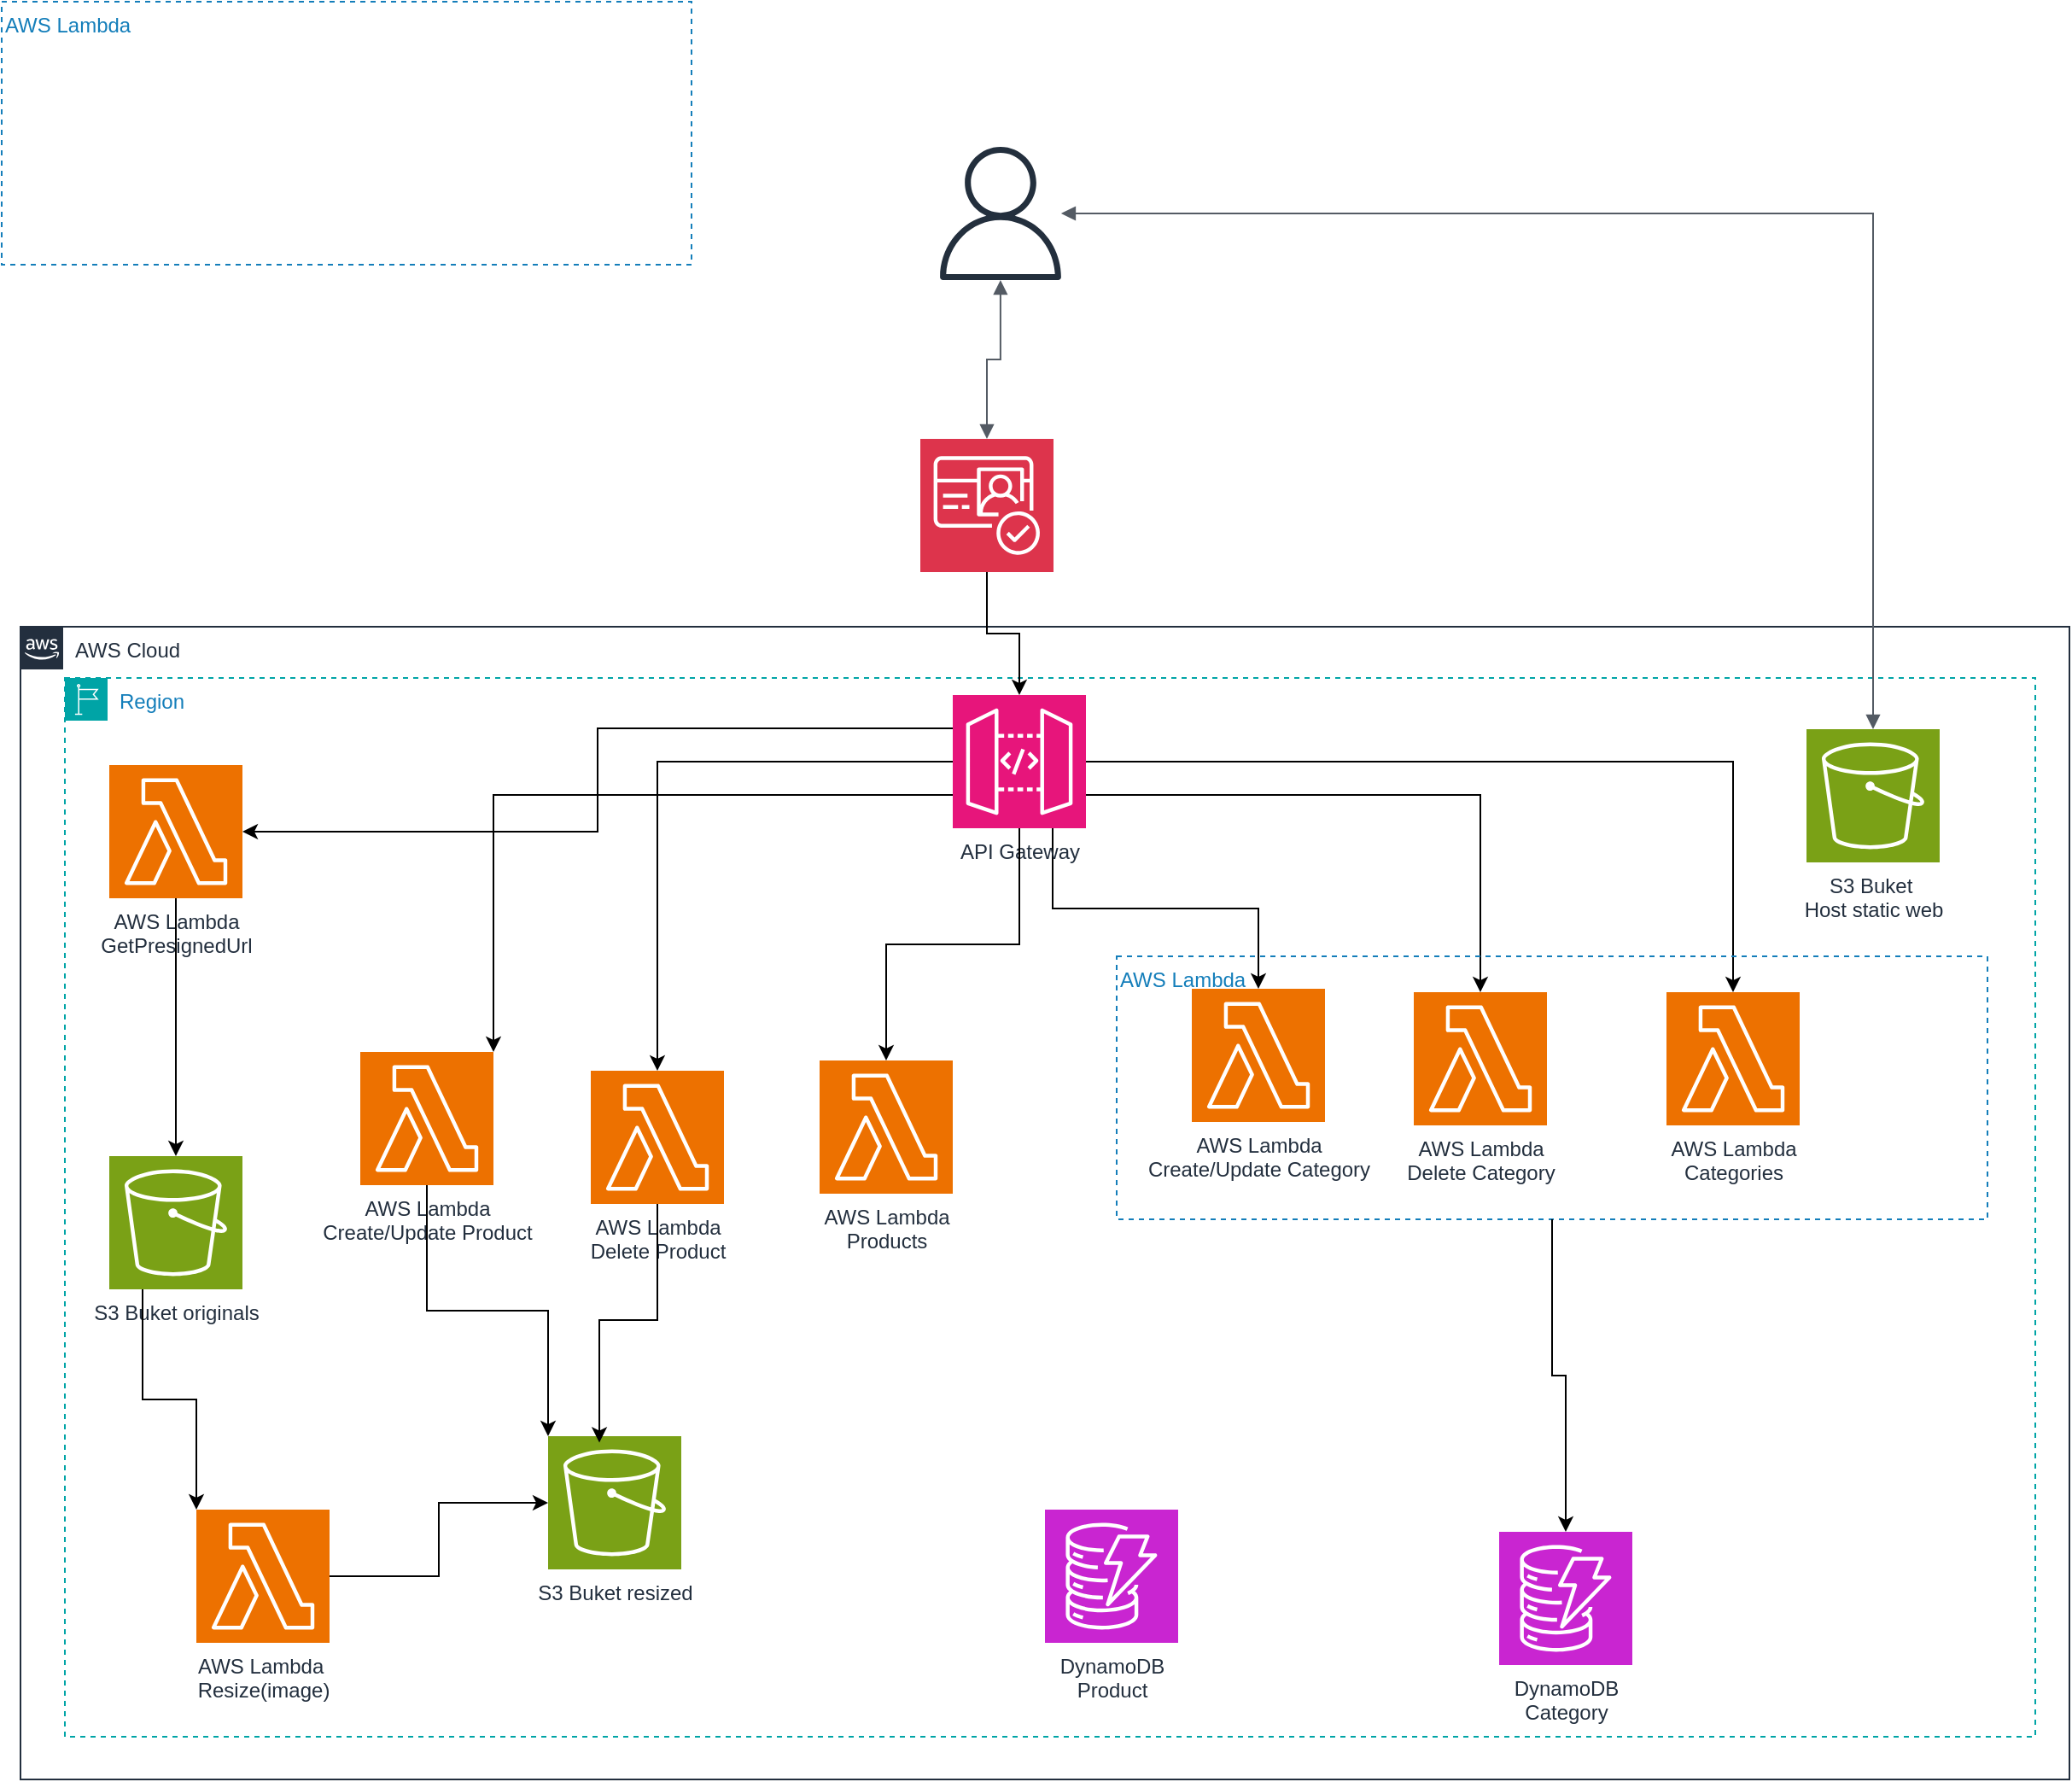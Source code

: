 <mxfile version="27.1.6">
  <diagram id="Ht1M8jgEwFfnCIfOTk4-" name="Page-1">
    <mxGraphModel dx="3351" dy="1990" grid="0" gridSize="10" guides="1" tooltips="1" connect="1" arrows="1" fold="1" page="1" pageScale="1" pageWidth="1169" pageHeight="827" math="0" shadow="0">
      <root>
        <mxCell id="0" />
        <mxCell id="1" parent="0" />
        <mxCell id="UEzPUAAOIrF-is8g5C7q-74" value="AWS Cloud" style="points=[[0,0],[0.25,0],[0.5,0],[0.75,0],[1,0],[1,0.25],[1,0.5],[1,0.75],[1,1],[0.75,1],[0.5,1],[0.25,1],[0,1],[0,0.75],[0,0.5],[0,0.25]];outlineConnect=0;gradientColor=none;html=1;whiteSpace=wrap;fontSize=12;fontStyle=0;shape=mxgraph.aws4.group;grIcon=mxgraph.aws4.group_aws_cloud_alt;strokeColor=#232F3E;fillColor=none;verticalAlign=top;align=left;spacingLeft=30;fontColor=#232F3E;dashed=0;labelBackgroundColor=#ffffff;container=1;pointerEvents=0;collapsible=0;recursiveResize=0;" parent="1" vertex="1">
          <mxGeometry x="-16" y="60" width="1200" height="675" as="geometry" />
        </mxCell>
        <mxCell id="sMOIWIAmx2zqGOon0Dsb-1" value="Region" style="points=[[0,0],[0.25,0],[0.5,0],[0.75,0],[1,0],[1,0.25],[1,0.5],[1,0.75],[1,1],[0.75,1],[0.5,1],[0.25,1],[0,1],[0,0.75],[0,0.5],[0,0.25]];outlineConnect=0;gradientColor=none;html=1;whiteSpace=wrap;fontSize=12;fontStyle=0;container=1;pointerEvents=0;collapsible=0;recursiveResize=0;shape=mxgraph.aws4.group;grIcon=mxgraph.aws4.group_region;strokeColor=#00A4A6;fillColor=none;verticalAlign=top;align=left;spacingLeft=30;fontColor=#147EBA;dashed=1;" parent="UEzPUAAOIrF-is8g5C7q-74" vertex="1">
          <mxGeometry x="26" y="30" width="1154" height="620" as="geometry" />
        </mxCell>
        <mxCell id="w7kNMi_7EBvpGbnXu8PO-5" style="edgeStyle=orthogonalEdgeStyle;rounded=0;orthogonalLoop=1;jettySize=auto;html=1;exitX=0.75;exitY=1;exitDx=0;exitDy=0;exitPerimeter=0;" parent="sMOIWIAmx2zqGOon0Dsb-1" source="sMOIWIAmx2zqGOon0Dsb-6" target="w7kNMi_7EBvpGbnXu8PO-4" edge="1">
          <mxGeometry relative="1" as="geometry" />
        </mxCell>
        <mxCell id="w7kNMi_7EBvpGbnXu8PO-6" style="edgeStyle=orthogonalEdgeStyle;rounded=0;orthogonalLoop=1;jettySize=auto;html=1;exitX=1;exitY=0.75;exitDx=0;exitDy=0;exitPerimeter=0;" parent="sMOIWIAmx2zqGOon0Dsb-1" source="sMOIWIAmx2zqGOon0Dsb-6" target="w7kNMi_7EBvpGbnXu8PO-3" edge="1">
          <mxGeometry relative="1" as="geometry" />
        </mxCell>
        <mxCell id="sMOIWIAmx2zqGOon0Dsb-6" value="API Gateway" style="sketch=0;points=[[0,0,0],[0.25,0,0],[0.5,0,0],[0.75,0,0],[1,0,0],[0,1,0],[0.25,1,0],[0.5,1,0],[0.75,1,0],[1,1,0],[0,0.25,0],[0,0.5,0],[0,0.75,0],[1,0.25,0],[1,0.5,0],[1,0.75,0]];outlineConnect=0;fontColor=#232F3E;fillColor=#E7157B;strokeColor=#ffffff;dashed=0;verticalLabelPosition=bottom;verticalAlign=top;align=center;html=1;fontSize=12;fontStyle=0;aspect=fixed;shape=mxgraph.aws4.resourceIcon;resIcon=mxgraph.aws4.api_gateway;" parent="sMOIWIAmx2zqGOon0Dsb-1" vertex="1">
          <mxGeometry x="520" y="10" width="78" height="78" as="geometry" />
        </mxCell>
        <mxCell id="sMOIWIAmx2zqGOon0Dsb-7" value="&amp;nbsp;AWS Lambda&amp;nbsp;&lt;div&gt;Create/Update Product&lt;/div&gt;" style="sketch=0;points=[[0,0,0],[0.25,0,0],[0.5,0,0],[0.75,0,0],[1,0,0],[0,1,0],[0.25,1,0],[0.5,1,0],[0.75,1,0],[1,1,0],[0,0.25,0],[0,0.5,0],[0,0.75,0],[1,0.25,0],[1,0.5,0],[1,0.75,0]];outlineConnect=0;fontColor=#232F3E;fillColor=#ED7100;strokeColor=#ffffff;dashed=0;verticalLabelPosition=bottom;verticalAlign=top;align=center;html=1;fontSize=12;fontStyle=0;aspect=fixed;shape=mxgraph.aws4.resourceIcon;resIcon=mxgraph.aws4.lambda;" parent="sMOIWIAmx2zqGOon0Dsb-1" vertex="1">
          <mxGeometry x="173" y="219" width="78" height="78" as="geometry" />
        </mxCell>
        <mxCell id="sMOIWIAmx2zqGOon0Dsb-11" value="&lt;div&gt;AWS Lambda&lt;/div&gt;Products" style="sketch=0;points=[[0,0,0],[0.25,0,0],[0.5,0,0],[0.75,0,0],[1,0,0],[0,1,0],[0.25,1,0],[0.5,1,0],[0.75,1,0],[1,1,0],[0,0.25,0],[0,0.5,0],[0,0.75,0],[1,0.25,0],[1,0.5,0],[1,0.75,0]];outlineConnect=0;fontColor=#232F3E;fillColor=#ED7100;strokeColor=#ffffff;dashed=0;verticalLabelPosition=bottom;verticalAlign=top;align=center;html=1;fontSize=12;fontStyle=0;aspect=fixed;shape=mxgraph.aws4.resourceIcon;resIcon=mxgraph.aws4.lambda;" parent="sMOIWIAmx2zqGOon0Dsb-1" vertex="1">
          <mxGeometry x="442" y="224" width="78" height="78" as="geometry" />
        </mxCell>
        <mxCell id="sMOIWIAmx2zqGOon0Dsb-12" value="&lt;div&gt;AWS Lambda&lt;/div&gt;Delete Product" style="sketch=0;points=[[0,0,0],[0.25,0,0],[0.5,0,0],[0.75,0,0],[1,0,0],[0,1,0],[0.25,1,0],[0.5,1,0],[0.75,1,0],[1,1,0],[0,0.25,0],[0,0.5,0],[0,0.75,0],[1,0.25,0],[1,0.5,0],[1,0.75,0]];outlineConnect=0;fontColor=#232F3E;fillColor=#ED7100;strokeColor=#ffffff;dashed=0;verticalLabelPosition=bottom;verticalAlign=top;align=center;html=1;fontSize=12;fontStyle=0;aspect=fixed;shape=mxgraph.aws4.resourceIcon;resIcon=mxgraph.aws4.lambda;" parent="sMOIWIAmx2zqGOon0Dsb-1" vertex="1">
          <mxGeometry x="308" y="230" width="78" height="78" as="geometry" />
        </mxCell>
        <mxCell id="sMOIWIAmx2zqGOon0Dsb-15" value="S3 Buket&amp;nbsp;originals" style="sketch=0;points=[[0,0,0],[0.25,0,0],[0.5,0,0],[0.75,0,0],[1,0,0],[0,1,0],[0.25,1,0],[0.5,1,0],[0.75,1,0],[1,1,0],[0,0.25,0],[0,0.5,0],[0,0.75,0],[1,0.25,0],[1,0.5,0],[1,0.75,0]];outlineConnect=0;fontColor=#232F3E;fillColor=#7AA116;strokeColor=#ffffff;dashed=0;verticalLabelPosition=bottom;verticalAlign=top;align=center;html=1;fontSize=12;fontStyle=0;aspect=fixed;shape=mxgraph.aws4.resourceIcon;resIcon=mxgraph.aws4.s3;" parent="sMOIWIAmx2zqGOon0Dsb-1" vertex="1">
          <mxGeometry x="26" y="280" width="78" height="78" as="geometry" />
        </mxCell>
        <mxCell id="sMOIWIAmx2zqGOon0Dsb-16" value="S3 Buket&amp;nbsp;resized" style="sketch=0;points=[[0,0,0],[0.25,0,0],[0.5,0,0],[0.75,0,0],[1,0,0],[0,1,0],[0.25,1,0],[0.5,1,0],[0.75,1,0],[1,1,0],[0,0.25,0],[0,0.5,0],[0,0.75,0],[1,0.25,0],[1,0.5,0],[1,0.75,0]];outlineConnect=0;fontColor=#232F3E;fillColor=#7AA116;strokeColor=#ffffff;dashed=0;verticalLabelPosition=bottom;verticalAlign=top;align=center;html=1;fontSize=12;fontStyle=0;aspect=fixed;shape=mxgraph.aws4.resourceIcon;resIcon=mxgraph.aws4.s3;" parent="sMOIWIAmx2zqGOon0Dsb-1" vertex="1">
          <mxGeometry x="283" y="444" width="78" height="78" as="geometry" />
        </mxCell>
        <mxCell id="sMOIWIAmx2zqGOon0Dsb-26" style="edgeStyle=orthogonalEdgeStyle;rounded=0;orthogonalLoop=1;jettySize=auto;html=1;exitX=1;exitY=0.5;exitDx=0;exitDy=0;exitPerimeter=0;" parent="sMOIWIAmx2zqGOon0Dsb-1" source="sMOIWIAmx2zqGOon0Dsb-17" target="sMOIWIAmx2zqGOon0Dsb-16" edge="1">
          <mxGeometry relative="1" as="geometry" />
        </mxCell>
        <mxCell id="sMOIWIAmx2zqGOon0Dsb-17" value="AWS Lambda&amp;nbsp;&lt;div&gt;Resize(image)&lt;/div&gt;" style="sketch=0;points=[[0,0,0],[0.25,0,0],[0.5,0,0],[0.75,0,0],[1,0,0],[0,1,0],[0.25,1,0],[0.5,1,0],[0.75,1,0],[1,1,0],[0,0.25,0],[0,0.5,0],[0,0.75,0],[1,0.25,0],[1,0.5,0],[1,0.75,0]];outlineConnect=0;fontColor=#232F3E;fillColor=#ED7100;strokeColor=#ffffff;dashed=0;verticalLabelPosition=bottom;verticalAlign=top;align=center;html=1;fontSize=12;fontStyle=0;aspect=fixed;shape=mxgraph.aws4.resourceIcon;resIcon=mxgraph.aws4.lambda;" parent="sMOIWIAmx2zqGOon0Dsb-1" vertex="1">
          <mxGeometry x="77" y="487" width="78" height="78" as="geometry" />
        </mxCell>
        <mxCell id="sMOIWIAmx2zqGOon0Dsb-20" style="edgeStyle=orthogonalEdgeStyle;rounded=0;orthogonalLoop=1;jettySize=auto;html=1;exitX=0;exitY=0.5;exitDx=0;exitDy=0;exitPerimeter=0;entryX=0.5;entryY=0;entryDx=0;entryDy=0;entryPerimeter=0;" parent="sMOIWIAmx2zqGOon0Dsb-1" source="sMOIWIAmx2zqGOon0Dsb-6" target="sMOIWIAmx2zqGOon0Dsb-12" edge="1">
          <mxGeometry relative="1" as="geometry" />
        </mxCell>
        <mxCell id="sMOIWIAmx2zqGOon0Dsb-24" style="edgeStyle=orthogonalEdgeStyle;rounded=0;orthogonalLoop=1;jettySize=auto;html=1;exitX=0.5;exitY=1;exitDx=0;exitDy=0;exitPerimeter=0;entryX=0.385;entryY=0.048;entryDx=0;entryDy=0;entryPerimeter=0;" parent="sMOIWIAmx2zqGOon0Dsb-1" source="sMOIWIAmx2zqGOon0Dsb-12" target="sMOIWIAmx2zqGOon0Dsb-16" edge="1">
          <mxGeometry relative="1" as="geometry" />
        </mxCell>
        <mxCell id="sMOIWIAmx2zqGOon0Dsb-25" style="edgeStyle=orthogonalEdgeStyle;rounded=0;orthogonalLoop=1;jettySize=auto;html=1;exitX=0.5;exitY=1;exitDx=0;exitDy=0;exitPerimeter=0;" parent="sMOIWIAmx2zqGOon0Dsb-1" source="sMOIWIAmx2zqGOon0Dsb-16" target="sMOIWIAmx2zqGOon0Dsb-16" edge="1">
          <mxGeometry relative="1" as="geometry" />
        </mxCell>
        <mxCell id="sMOIWIAmx2zqGOon0Dsb-28" style="edgeStyle=orthogonalEdgeStyle;rounded=0;orthogonalLoop=1;jettySize=auto;html=1;exitX=0.5;exitY=1;exitDx=0;exitDy=0;exitPerimeter=0;entryX=0.5;entryY=0;entryDx=0;entryDy=0;entryPerimeter=0;" parent="sMOIWIAmx2zqGOon0Dsb-1" source="sMOIWIAmx2zqGOon0Dsb-6" target="sMOIWIAmx2zqGOon0Dsb-11" edge="1">
          <mxGeometry relative="1" as="geometry" />
        </mxCell>
        <mxCell id="sMOIWIAmx2zqGOon0Dsb-31" value="DynamoDB&lt;div&gt;Product&lt;/div&gt;" style="sketch=0;points=[[0,0,0],[0.25,0,0],[0.5,0,0],[0.75,0,0],[1,0,0],[0,1,0],[0.25,1,0],[0.5,1,0],[0.75,1,0],[1,1,0],[0,0.25,0],[0,0.5,0],[0,0.75,0],[1,0.25,0],[1,0.5,0],[1,0.75,0]];outlineConnect=0;fontColor=#232F3E;fillColor=#C925D1;strokeColor=#ffffff;dashed=0;verticalLabelPosition=bottom;verticalAlign=top;align=center;html=1;fontSize=12;fontStyle=0;aspect=fixed;shape=mxgraph.aws4.resourceIcon;resIcon=mxgraph.aws4.dynamodb;" parent="sMOIWIAmx2zqGOon0Dsb-1" vertex="1">
          <mxGeometry x="574" y="487" width="78" height="78" as="geometry" />
        </mxCell>
        <mxCell id="sMOIWIAmx2zqGOon0Dsb-32" value="S3 Buket&amp;nbsp;&lt;div&gt;Host static web&lt;/div&gt;" style="sketch=0;points=[[0,0,0],[0.25,0,0],[0.5,0,0],[0.75,0,0],[1,0,0],[0,1,0],[0.25,1,0],[0.5,1,0],[0.75,1,0],[1,1,0],[0,0.25,0],[0,0.5,0],[0,0.75,0],[1,0.25,0],[1,0.5,0],[1,0.75,0]];outlineConnect=0;fontColor=#232F3E;fillColor=#7AA116;strokeColor=#ffffff;dashed=0;verticalLabelPosition=bottom;verticalAlign=top;align=center;html=1;fontSize=12;fontStyle=0;aspect=fixed;shape=mxgraph.aws4.resourceIcon;resIcon=mxgraph.aws4.s3;" parent="sMOIWIAmx2zqGOon0Dsb-1" vertex="1">
          <mxGeometry x="1020" y="30" width="78" height="78" as="geometry" />
        </mxCell>
        <mxCell id="w7kNMi_7EBvpGbnXu8PO-1" value="DynamoDB&lt;div&gt;Category&lt;/div&gt;" style="sketch=0;points=[[0,0,0],[0.25,0,0],[0.5,0,0],[0.75,0,0],[1,0,0],[0,1,0],[0.25,1,0],[0.5,1,0],[0.75,1,0],[1,1,0],[0,0.25,0],[0,0.5,0],[0,0.75,0],[1,0.25,0],[1,0.5,0],[1,0.75,0]];outlineConnect=0;fontColor=#232F3E;fillColor=#C925D1;strokeColor=#ffffff;dashed=0;verticalLabelPosition=bottom;verticalAlign=top;align=center;html=1;fontSize=12;fontStyle=0;aspect=fixed;shape=mxgraph.aws4.resourceIcon;resIcon=mxgraph.aws4.dynamodb;" parent="sMOIWIAmx2zqGOon0Dsb-1" vertex="1">
          <mxGeometry x="840" y="500" width="78" height="78" as="geometry" />
        </mxCell>
        <mxCell id="w7kNMi_7EBvpGbnXu8PO-2" value="&lt;div&gt;AWS Lambda&lt;/div&gt;Categories" style="sketch=0;points=[[0,0,0],[0.25,0,0],[0.5,0,0],[0.75,0,0],[1,0,0],[0,1,0],[0.25,1,0],[0.5,1,0],[0.75,1,0],[1,1,0],[0,0.25,0],[0,0.5,0],[0,0.75,0],[1,0.25,0],[1,0.5,0],[1,0.75,0]];outlineConnect=0;fontColor=#232F3E;fillColor=#ED7100;strokeColor=#ffffff;dashed=0;verticalLabelPosition=bottom;verticalAlign=top;align=center;html=1;fontSize=12;fontStyle=0;aspect=fixed;shape=mxgraph.aws4.resourceIcon;resIcon=mxgraph.aws4.lambda;" parent="sMOIWIAmx2zqGOon0Dsb-1" vertex="1">
          <mxGeometry x="938" y="184" width="78" height="78" as="geometry" />
        </mxCell>
        <mxCell id="w7kNMi_7EBvpGbnXu8PO-3" value="&lt;div&gt;AWS Lambda&lt;/div&gt;Delete Category" style="sketch=0;points=[[0,0,0],[0.25,0,0],[0.5,0,0],[0.75,0,0],[1,0,0],[0,1,0],[0.25,1,0],[0.5,1,0],[0.75,1,0],[1,1,0],[0,0.25,0],[0,0.5,0],[0,0.75,0],[1,0.25,0],[1,0.5,0],[1,0.75,0]];outlineConnect=0;fontColor=#232F3E;fillColor=#ED7100;strokeColor=#ffffff;dashed=0;verticalLabelPosition=bottom;verticalAlign=top;align=center;html=1;fontSize=12;fontStyle=0;aspect=fixed;shape=mxgraph.aws4.resourceIcon;resIcon=mxgraph.aws4.lambda;" parent="sMOIWIAmx2zqGOon0Dsb-1" vertex="1">
          <mxGeometry x="790" y="184" width="78" height="78" as="geometry" />
        </mxCell>
        <mxCell id="w7kNMi_7EBvpGbnXu8PO-4" value="&amp;nbsp;AWS Lambda&amp;nbsp;&lt;div&gt;Create/Update Category&lt;/div&gt;" style="sketch=0;points=[[0,0,0],[0.25,0,0],[0.5,0,0],[0.75,0,0],[1,0,0],[0,1,0],[0.25,1,0],[0.5,1,0],[0.75,1,0],[1,1,0],[0,0.25,0],[0,0.5,0],[0,0.75,0],[1,0.25,0],[1,0.5,0],[1,0.75,0]];outlineConnect=0;fontColor=#232F3E;fillColor=#ED7100;strokeColor=#ffffff;dashed=0;verticalLabelPosition=bottom;verticalAlign=top;align=center;html=1;fontSize=12;fontStyle=0;aspect=fixed;shape=mxgraph.aws4.resourceIcon;resIcon=mxgraph.aws4.lambda;" parent="sMOIWIAmx2zqGOon0Dsb-1" vertex="1">
          <mxGeometry x="660" y="182" width="78" height="78" as="geometry" />
        </mxCell>
        <mxCell id="w7kNMi_7EBvpGbnXu8PO-7" style="edgeStyle=orthogonalEdgeStyle;rounded=0;orthogonalLoop=1;jettySize=auto;html=1;exitX=1;exitY=0.5;exitDx=0;exitDy=0;exitPerimeter=0;entryX=0.5;entryY=0;entryDx=0;entryDy=0;entryPerimeter=0;" parent="sMOIWIAmx2zqGOon0Dsb-1" source="sMOIWIAmx2zqGOon0Dsb-6" target="w7kNMi_7EBvpGbnXu8PO-2" edge="1">
          <mxGeometry relative="1" as="geometry" />
        </mxCell>
        <mxCell id="w7kNMi_7EBvpGbnXu8PO-12" value="&amp;nbsp;AWS Lambda&amp;nbsp;&lt;div&gt;GetPresignedUrl&lt;/div&gt;" style="sketch=0;points=[[0,0,0],[0.25,0,0],[0.5,0,0],[0.75,0,0],[1,0,0],[0,1,0],[0.25,1,0],[0.5,1,0],[0.75,1,0],[1,1,0],[0,0.25,0],[0,0.5,0],[0,0.75,0],[1,0.25,0],[1,0.5,0],[1,0.75,0]];outlineConnect=0;fontColor=#232F3E;fillColor=#ED7100;strokeColor=#ffffff;dashed=0;verticalLabelPosition=bottom;verticalAlign=top;align=center;html=1;fontSize=12;fontStyle=0;aspect=fixed;shape=mxgraph.aws4.resourceIcon;resIcon=mxgraph.aws4.lambda;" parent="sMOIWIAmx2zqGOon0Dsb-1" vertex="1">
          <mxGeometry x="26" y="51" width="78" height="78" as="geometry" />
        </mxCell>
        <mxCell id="w7kNMi_7EBvpGbnXu8PO-15" style="edgeStyle=orthogonalEdgeStyle;rounded=0;orthogonalLoop=1;jettySize=auto;html=1;exitX=0;exitY=0.25;exitDx=0;exitDy=0;exitPerimeter=0;entryX=1;entryY=0.5;entryDx=0;entryDy=0;entryPerimeter=0;" parent="sMOIWIAmx2zqGOon0Dsb-1" source="sMOIWIAmx2zqGOon0Dsb-6" target="w7kNMi_7EBvpGbnXu8PO-12" edge="1">
          <mxGeometry relative="1" as="geometry" />
        </mxCell>
        <mxCell id="w7kNMi_7EBvpGbnXu8PO-16" style="edgeStyle=orthogonalEdgeStyle;rounded=0;orthogonalLoop=1;jettySize=auto;html=1;exitX=0.5;exitY=1;exitDx=0;exitDy=0;exitPerimeter=0;entryX=0.5;entryY=0;entryDx=0;entryDy=0;entryPerimeter=0;" parent="sMOIWIAmx2zqGOon0Dsb-1" source="w7kNMi_7EBvpGbnXu8PO-12" target="sMOIWIAmx2zqGOon0Dsb-15" edge="1">
          <mxGeometry relative="1" as="geometry" />
        </mxCell>
        <mxCell id="w7kNMi_7EBvpGbnXu8PO-20" style="edgeStyle=orthogonalEdgeStyle;rounded=0;orthogonalLoop=1;jettySize=auto;html=1;exitX=0;exitY=0.75;exitDx=0;exitDy=0;exitPerimeter=0;entryX=1;entryY=0;entryDx=0;entryDy=0;entryPerimeter=0;" parent="sMOIWIAmx2zqGOon0Dsb-1" source="sMOIWIAmx2zqGOon0Dsb-6" target="sMOIWIAmx2zqGOon0Dsb-7" edge="1">
          <mxGeometry relative="1" as="geometry" />
        </mxCell>
        <mxCell id="w7kNMi_7EBvpGbnXu8PO-21" style="edgeStyle=orthogonalEdgeStyle;rounded=0;orthogonalLoop=1;jettySize=auto;html=1;exitX=0.25;exitY=1;exitDx=0;exitDy=0;exitPerimeter=0;entryX=0;entryY=0;entryDx=0;entryDy=0;entryPerimeter=0;" parent="sMOIWIAmx2zqGOon0Dsb-1" source="sMOIWIAmx2zqGOon0Dsb-15" target="sMOIWIAmx2zqGOon0Dsb-17" edge="1">
          <mxGeometry relative="1" as="geometry" />
        </mxCell>
        <mxCell id="w7kNMi_7EBvpGbnXu8PO-23" style="edgeStyle=orthogonalEdgeStyle;rounded=0;orthogonalLoop=1;jettySize=auto;html=1;exitX=0.5;exitY=1;exitDx=0;exitDy=0;exitPerimeter=0;entryX=0;entryY=0;entryDx=0;entryDy=0;entryPerimeter=0;" parent="sMOIWIAmx2zqGOon0Dsb-1" source="sMOIWIAmx2zqGOon0Dsb-7" target="sMOIWIAmx2zqGOon0Dsb-16" edge="1">
          <mxGeometry relative="1" as="geometry" />
        </mxCell>
        <mxCell id="w7kNMi_7EBvpGbnXu8PO-9" value="AWS Lambda" style="fillColor=none;strokeColor=#147EBA;dashed=1;verticalAlign=top;fontStyle=0;fontColor=#147EBA;whiteSpace=wrap;html=1;align=left;" parent="sMOIWIAmx2zqGOon0Dsb-1" vertex="1">
          <mxGeometry x="616" y="163" width="510" height="154" as="geometry" />
        </mxCell>
        <mxCell id="w7kNMi_7EBvpGbnXu8PO-10" style="edgeStyle=orthogonalEdgeStyle;rounded=0;orthogonalLoop=1;jettySize=auto;html=1;exitX=0.5;exitY=1;exitDx=0;exitDy=0;" parent="sMOIWIAmx2zqGOon0Dsb-1" source="w7kNMi_7EBvpGbnXu8PO-9" target="w7kNMi_7EBvpGbnXu8PO-1" edge="1">
          <mxGeometry relative="1" as="geometry" />
        </mxCell>
        <mxCell id="sMOIWIAmx2zqGOon0Dsb-4" value="" style="sketch=0;outlineConnect=0;fontColor=#232F3E;gradientColor=none;fillColor=#232F3D;strokeColor=none;dashed=0;verticalLabelPosition=bottom;verticalAlign=top;align=center;html=1;fontSize=12;fontStyle=0;aspect=fixed;pointerEvents=1;shape=mxgraph.aws4.user;" parent="1" vertex="1">
          <mxGeometry x="519" y="-221" width="78" height="78" as="geometry" />
        </mxCell>
        <mxCell id="sMOIWIAmx2zqGOon0Dsb-9" value="" style="edgeStyle=orthogonalEdgeStyle;html=1;endArrow=block;elbow=vertical;startArrow=block;startFill=1;endFill=1;strokeColor=#545B64;rounded=0;" parent="1" source="sMOIWIAmx2zqGOon0Dsb-4" target="sMOIWIAmx2zqGOon0Dsb-32" edge="1">
          <mxGeometry width="100" relative="1" as="geometry">
            <mxPoint x="-200" y="40" as="sourcePoint" />
            <mxPoint x="-100" y="40" as="targetPoint" />
          </mxGeometry>
        </mxCell>
        <mxCell id="sMOIWIAmx2zqGOon0Dsb-29" value="" style="edgeStyle=orthogonalEdgeStyle;html=1;endArrow=block;elbow=vertical;startArrow=block;startFill=1;endFill=1;strokeColor=#545B64;rounded=0;entryX=0.5;entryY=0;entryDx=0;entryDy=0;entryPerimeter=0;" parent="1" source="sMOIWIAmx2zqGOon0Dsb-4" target="uuf_P8HmlVxgO42vtmNt-1" edge="1">
          <mxGeometry width="100" relative="1" as="geometry">
            <mxPoint x="280" y="-20" as="sourcePoint" />
            <mxPoint x="380" y="-20" as="targetPoint" />
          </mxGeometry>
        </mxCell>
        <mxCell id="WzDz56cUpZtRnB0vM052-1" style="edgeStyle=orthogonalEdgeStyle;rounded=0;orthogonalLoop=1;jettySize=auto;html=1;exitX=0.5;exitY=1;exitDx=0;exitDy=0;exitPerimeter=0;" edge="1" parent="1" source="uuf_P8HmlVxgO42vtmNt-1" target="sMOIWIAmx2zqGOon0Dsb-6">
          <mxGeometry relative="1" as="geometry" />
        </mxCell>
        <mxCell id="uuf_P8HmlVxgO42vtmNt-1" value="" style="sketch=0;points=[[0,0,0],[0.25,0,0],[0.5,0,0],[0.75,0,0],[1,0,0],[0,1,0],[0.25,1,0],[0.5,1,0],[0.75,1,0],[1,1,0],[0,0.25,0],[0,0.5,0],[0,0.75,0],[1,0.25,0],[1,0.5,0],[1,0.75,0]];outlineConnect=0;fontColor=#232F3E;fillColor=#DD344C;strokeColor=#ffffff;dashed=0;verticalLabelPosition=bottom;verticalAlign=top;align=center;html=1;fontSize=12;fontStyle=0;aspect=fixed;shape=mxgraph.aws4.resourceIcon;resIcon=mxgraph.aws4.cognito;" parent="1" vertex="1">
          <mxGeometry x="511" y="-50" width="78" height="78" as="geometry" />
        </mxCell>
        <mxCell id="sMOIWIAmx2zqGOon0Dsb-22" value="AWS Lambda" style="fillColor=none;strokeColor=#147EBA;dashed=1;verticalAlign=top;fontStyle=0;fontColor=#147EBA;whiteSpace=wrap;html=1;align=left;" parent="1" vertex="1">
          <mxGeometry x="-27" y="-306" width="404" height="154" as="geometry" />
        </mxCell>
      </root>
    </mxGraphModel>
  </diagram>
</mxfile>
